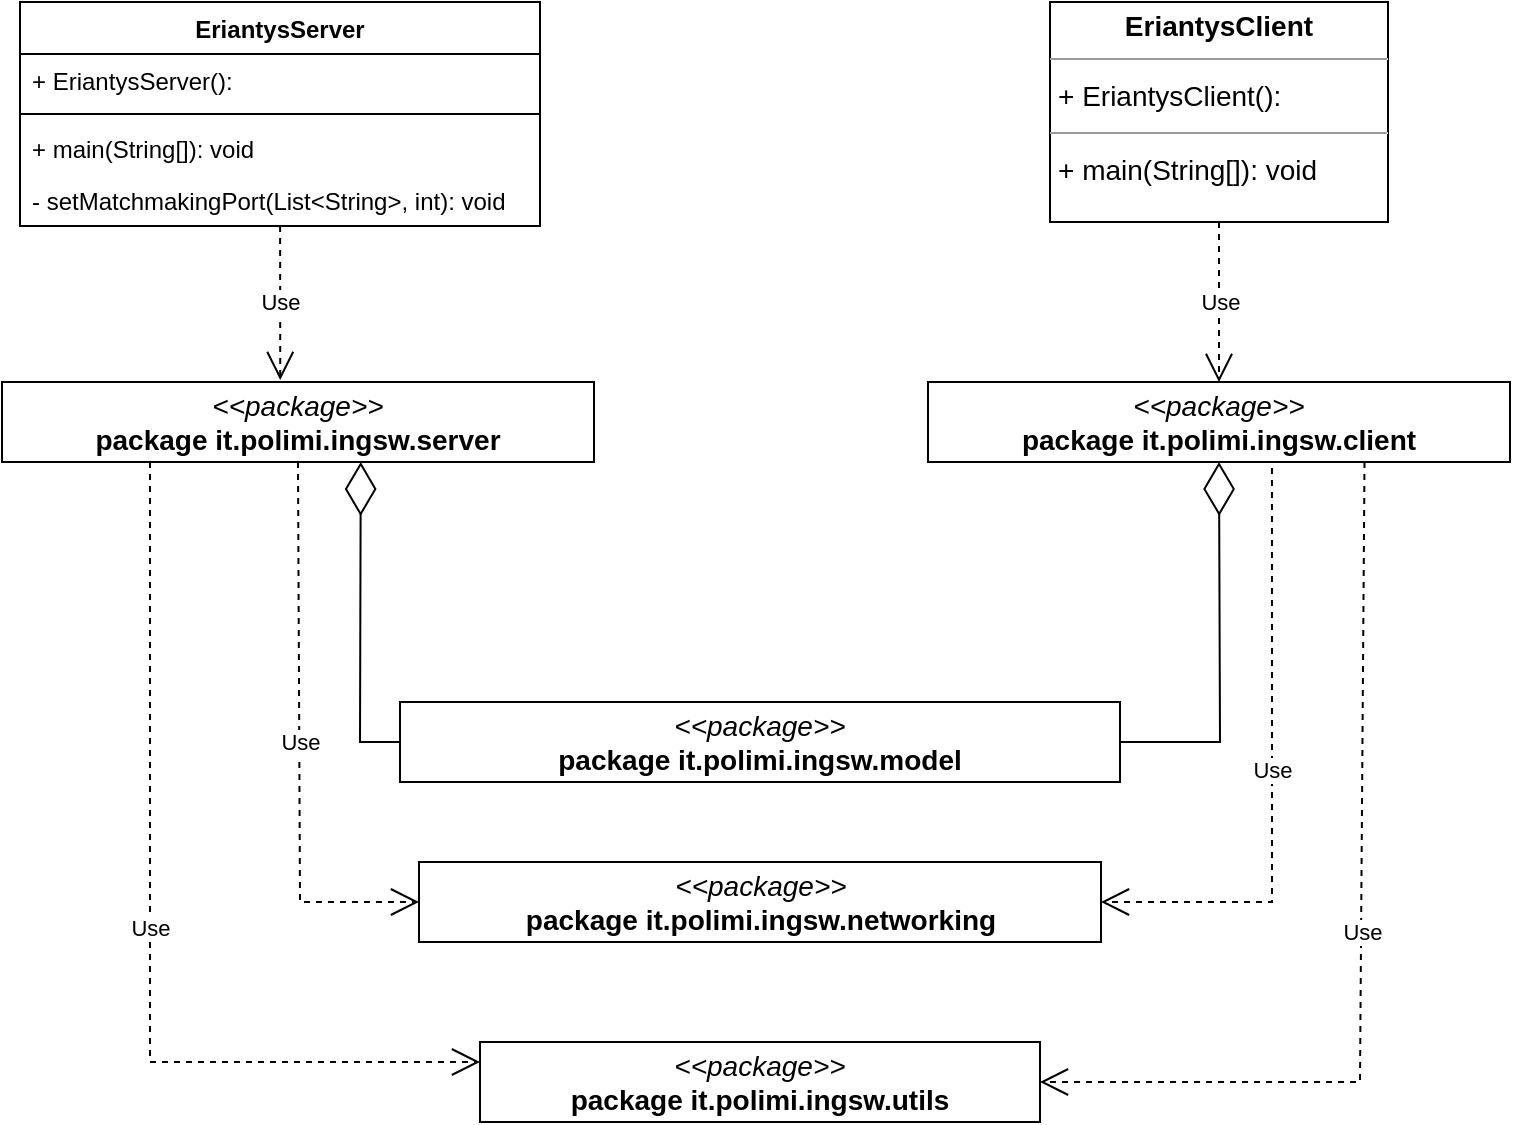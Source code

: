 <mxfile version="19.0.2" type="device"><diagram id="qVfLL9BZ8f_dcjnq9FHt" name="Page-1"><mxGraphModel dx="1822" dy="873" grid="1" gridSize="10" guides="1" tooltips="1" connect="1" arrows="1" fold="1" page="0" pageScale="1" pageWidth="850" pageHeight="1100" background="none" math="0" shadow="0"><root><mxCell id="0"/><mxCell id="1" parent="0"/><mxCell id="node0" value="&lt;p style=&quot;margin:0px;margin-top:4px;text-align:center;&quot;&gt;&lt;b&gt;EriantysClient&lt;/b&gt;&lt;/p&gt;&lt;hr size=&quot;1&quot;/&gt;&lt;p style=&quot;margin:0 0 0 4px;line-height:1.6;&quot;&gt;+ EriantysClient(): &lt;/p&gt;&lt;hr size=&quot;1&quot;/&gt;&lt;p style=&quot;margin:0 0 0 4px;line-height:1.6;&quot;&gt;+ main(String[]): void&lt;/p&gt;" style="verticalAlign=top;align=left;overflow=fill;fontSize=14;fontFamily=Helvetica;html=1;rounded=0;shadow=0;comic=0;labelBackgroundColor=none;strokeWidth=1;" parent="1" vertex="1"><mxGeometry x="145" y="270" width="169" height="110" as="geometry"/></mxCell><mxCell id="node5" value="&lt;p style=&quot;margin:0px;margin-top:4px;text-align:center;&quot;&gt;&lt;i&gt;&amp;lt;&amp;lt;package&amp;gt;&amp;gt;&lt;/i&gt;&lt;br/&gt;&lt;b&gt;package  it.polimi.ingsw.client&lt;/b&gt;&lt;/p&gt;&lt;hr size=&quot;1&quot;/&gt;" style="verticalAlign=top;align=left;overflow=fill;fontSize=14;fontFamily=Helvetica;html=1;rounded=0;shadow=0;comic=0;labelBackgroundColor=none;strokeWidth=1;" parent="1" vertex="1"><mxGeometry x="84" y="460" width="291" height="40" as="geometry"/></mxCell><mxCell id="node7" value="&lt;p style=&quot;margin:0px;margin-top:4px;text-align:center;&quot;&gt;&lt;i&gt;&amp;lt;&amp;lt;package&amp;gt;&amp;gt;&lt;/i&gt;&lt;br&gt;&lt;b&gt;package  it.polimi.ingsw.model&lt;/b&gt;&lt;/p&gt;&lt;hr size=&quot;1&quot;&gt;" style="verticalAlign=top;align=left;overflow=fill;fontSize=14;fontFamily=Helvetica;html=1;rounded=0;shadow=0;comic=0;labelBackgroundColor=none;strokeWidth=1;" parent="1" vertex="1"><mxGeometry x="-180" y="620" width="360" height="40" as="geometry"/></mxCell><mxCell id="node2" value="&lt;p style=&quot;margin:0px;margin-top:4px;text-align:center;&quot;&gt;&lt;i&gt;&amp;lt;&amp;lt;package&amp;gt;&amp;gt;&lt;/i&gt;&lt;br/&gt;&lt;b&gt;package  it.polimi.ingsw.networking&lt;/b&gt;&lt;/p&gt;&lt;hr size=&quot;1&quot;/&gt;" style="verticalAlign=top;align=left;overflow=fill;fontSize=14;fontFamily=Helvetica;html=1;rounded=0;shadow=0;comic=0;labelBackgroundColor=none;strokeWidth=1;" parent="1" vertex="1"><mxGeometry x="-170.5" y="700" width="341" height="40" as="geometry"/></mxCell><mxCell id="node6" value="&lt;p style=&quot;margin:0px;margin-top:4px;text-align:center;&quot;&gt;&lt;i&gt;&amp;lt;&amp;lt;package&amp;gt;&amp;gt;&lt;/i&gt;&lt;br/&gt;&lt;b&gt;package  it.polimi.ingsw.server&lt;/b&gt;&lt;/p&gt;&lt;hr size=&quot;1&quot;/&gt;" style="verticalAlign=top;align=left;overflow=fill;fontSize=14;fontFamily=Helvetica;html=1;rounded=0;shadow=0;comic=0;labelBackgroundColor=none;strokeWidth=1;" parent="1" vertex="1"><mxGeometry x="-379" y="460" width="296" height="40" as="geometry"/></mxCell><mxCell id="node4" value="&lt;p style=&quot;margin:0px;margin-top:4px;text-align:center;&quot;&gt;&lt;i&gt;&amp;lt;&amp;lt;package&amp;gt;&amp;gt;&lt;/i&gt;&lt;br/&gt;&lt;b&gt;package  it.polimi.ingsw.utils&lt;/b&gt;&lt;/p&gt;&lt;hr size=&quot;1&quot;/&gt;" style="verticalAlign=top;align=left;overflow=fill;fontSize=14;fontFamily=Helvetica;html=1;rounded=0;shadow=0;comic=0;labelBackgroundColor=none;strokeWidth=1;" parent="1" vertex="1"><mxGeometry x="-140" y="790" width="280" height="40" as="geometry"/></mxCell><mxCell id="z-T6JvX3DzWQ3QLRUQJ0-1" value="Use" style="endArrow=open;endSize=12;dashed=1;html=1;rounded=0;entryX=0.47;entryY=-0.025;entryDx=0;entryDy=0;entryPerimeter=0;" parent="1" source="GZEPZxBnLj9ZYxzvaC1n-4" target="node6" edge="1"><mxGeometry width="160" relative="1" as="geometry"><mxPoint x="-238.938" y="380" as="sourcePoint"/><mxPoint x="110" y="440" as="targetPoint"/></mxGeometry></mxCell><mxCell id="z-T6JvX3DzWQ3QLRUQJ0-3" value="Use" style="endArrow=open;endSize=12;dashed=1;html=1;rounded=0;exitX=0.25;exitY=1;exitDx=0;exitDy=0;entryX=0;entryY=0.25;entryDx=0;entryDy=0;" parent="1" source="node6" target="node4" edge="1"><mxGeometry width="160" relative="1" as="geometry"><mxPoint x="-218.938" y="387" as="sourcePoint"/><mxPoint x="-219.88" y="479" as="targetPoint"/><Array as="points"><mxPoint x="-305" y="800"/></Array></mxGeometry></mxCell><mxCell id="z-T6JvX3DzWQ3QLRUQJ0-5" value="Use" style="endArrow=open;endSize=12;dashed=1;html=1;rounded=0;exitX=0.5;exitY=1;exitDx=0;exitDy=0;entryX=0.5;entryY=0;entryDx=0;entryDy=0;" parent="1" source="node0" target="node5" edge="1"><mxGeometry width="160" relative="1" as="geometry"><mxPoint x="-228.938" y="377" as="sourcePoint"/><mxPoint x="-229.88" y="469" as="targetPoint"/></mxGeometry></mxCell><mxCell id="z-T6JvX3DzWQ3QLRUQJ0-7" value="Use" style="endArrow=open;endSize=12;dashed=1;html=1;rounded=0;exitX=0.591;exitY=1.075;exitDx=0;exitDy=0;exitPerimeter=0;entryX=1;entryY=0.5;entryDx=0;entryDy=0;" parent="1" source="node5" target="node2" edge="1"><mxGeometry width="160" relative="1" as="geometry"><mxPoint x="252.013" y="510" as="sourcePoint"/><mxPoint x="44.573" y="630" as="targetPoint"/><Array as="points"><mxPoint x="256" y="720"/></Array></mxGeometry></mxCell><mxCell id="z-T6JvX3DzWQ3QLRUQJ0-8" value="Use" style="endArrow=open;endSize=12;dashed=1;html=1;rounded=0;exitX=0.75;exitY=1;exitDx=0;exitDy=0;entryX=1;entryY=0.5;entryDx=0;entryDy=0;" parent="1" source="node5" target="node4" edge="1"><mxGeometry width="160" relative="1" as="geometry"><mxPoint x="265.981" y="513" as="sourcePoint"/><mxPoint x="180.5" y="730" as="targetPoint"/><Array as="points"><mxPoint x="300" y="810"/></Array></mxGeometry></mxCell><mxCell id="z-T6JvX3DzWQ3QLRUQJ0-10" value="Use" style="endArrow=open;endSize=12;dashed=1;html=1;rounded=0;exitX=0.5;exitY=1;exitDx=0;exitDy=0;entryX=0;entryY=0.5;entryDx=0;entryDy=0;" parent="1" source="node6" target="node2" edge="1"><mxGeometry width="160" relative="1" as="geometry"><mxPoint x="-269.996" y="580" as="sourcePoint"/><mxPoint x="-240.9" y="718" as="targetPoint"/><Array as="points"><mxPoint x="-230" y="720"/></Array></mxGeometry></mxCell><mxCell id="z-T6JvX3DzWQ3QLRUQJ0-11" value="" style="endArrow=diamondThin;endFill=0;endSize=24;html=1;rounded=0;entryX=0.5;entryY=1;entryDx=0;entryDy=0;exitX=1;exitY=0.5;exitDx=0;exitDy=0;" parent="1" source="node7" target="node5" edge="1"><mxGeometry width="160" relative="1" as="geometry"><mxPoint x="-20" y="560" as="sourcePoint"/><mxPoint x="140" y="560" as="targetPoint"/><Array as="points"><mxPoint x="230" y="640"/></Array></mxGeometry></mxCell><mxCell id="z-T6JvX3DzWQ3QLRUQJ0-12" value="" style="endArrow=diamondThin;endFill=0;endSize=24;html=1;rounded=0;exitX=0;exitY=0.5;exitDx=0;exitDy=0;entryX=0.606;entryY=1.001;entryDx=0;entryDy=0;entryPerimeter=0;" parent="1" source="node7" target="node6" edge="1"><mxGeometry width="160" relative="1" as="geometry"><mxPoint x="40" y="620" as="sourcePoint"/><mxPoint x="200" y="620" as="targetPoint"/><Array as="points"><mxPoint x="-200" y="640"/></Array></mxGeometry></mxCell><mxCell id="GZEPZxBnLj9ZYxzvaC1n-4" value="EriantysServer" style="swimlane;fontStyle=1;align=center;verticalAlign=top;childLayout=stackLayout;horizontal=1;startSize=26;horizontalStack=0;resizeParent=1;resizeParentMax=0;resizeLast=0;collapsible=1;marginBottom=0;" vertex="1" parent="1"><mxGeometry x="-370" y="270" width="260" height="112" as="geometry"/></mxCell><mxCell id="GZEPZxBnLj9ZYxzvaC1n-5" value="+ EriantysServer():" style="text;strokeColor=none;fillColor=none;align=left;verticalAlign=top;spacingLeft=4;spacingRight=4;overflow=hidden;rotatable=0;points=[[0,0.5],[1,0.5]];portConstraint=eastwest;" vertex="1" parent="GZEPZxBnLj9ZYxzvaC1n-4"><mxGeometry y="26" width="260" height="26" as="geometry"/></mxCell><mxCell id="GZEPZxBnLj9ZYxzvaC1n-6" value="" style="line;strokeWidth=1;fillColor=none;align=left;verticalAlign=middle;spacingTop=-1;spacingLeft=3;spacingRight=3;rotatable=0;labelPosition=right;points=[];portConstraint=eastwest;" vertex="1" parent="GZEPZxBnLj9ZYxzvaC1n-4"><mxGeometry y="52" width="260" height="8" as="geometry"/></mxCell><mxCell id="GZEPZxBnLj9ZYxzvaC1n-8" value="+ main(String[]): void" style="text;strokeColor=none;fillColor=none;align=left;verticalAlign=top;spacingLeft=4;spacingRight=4;overflow=hidden;rotatable=0;points=[[0,0.5],[1,0.5]];portConstraint=eastwest;" vertex="1" parent="GZEPZxBnLj9ZYxzvaC1n-4"><mxGeometry y="60" width="260" height="26" as="geometry"/></mxCell><mxCell id="GZEPZxBnLj9ZYxzvaC1n-7" value="- setMatchmakingPort(List&lt;String&gt;, int): void" style="text;strokeColor=none;fillColor=none;align=left;verticalAlign=top;spacingLeft=4;spacingRight=4;overflow=hidden;rotatable=0;points=[[0,0.5],[1,0.5]];portConstraint=eastwest;" vertex="1" parent="GZEPZxBnLj9ZYxzvaC1n-4"><mxGeometry y="86" width="260" height="26" as="geometry"/></mxCell></root></mxGraphModel></diagram></mxfile>